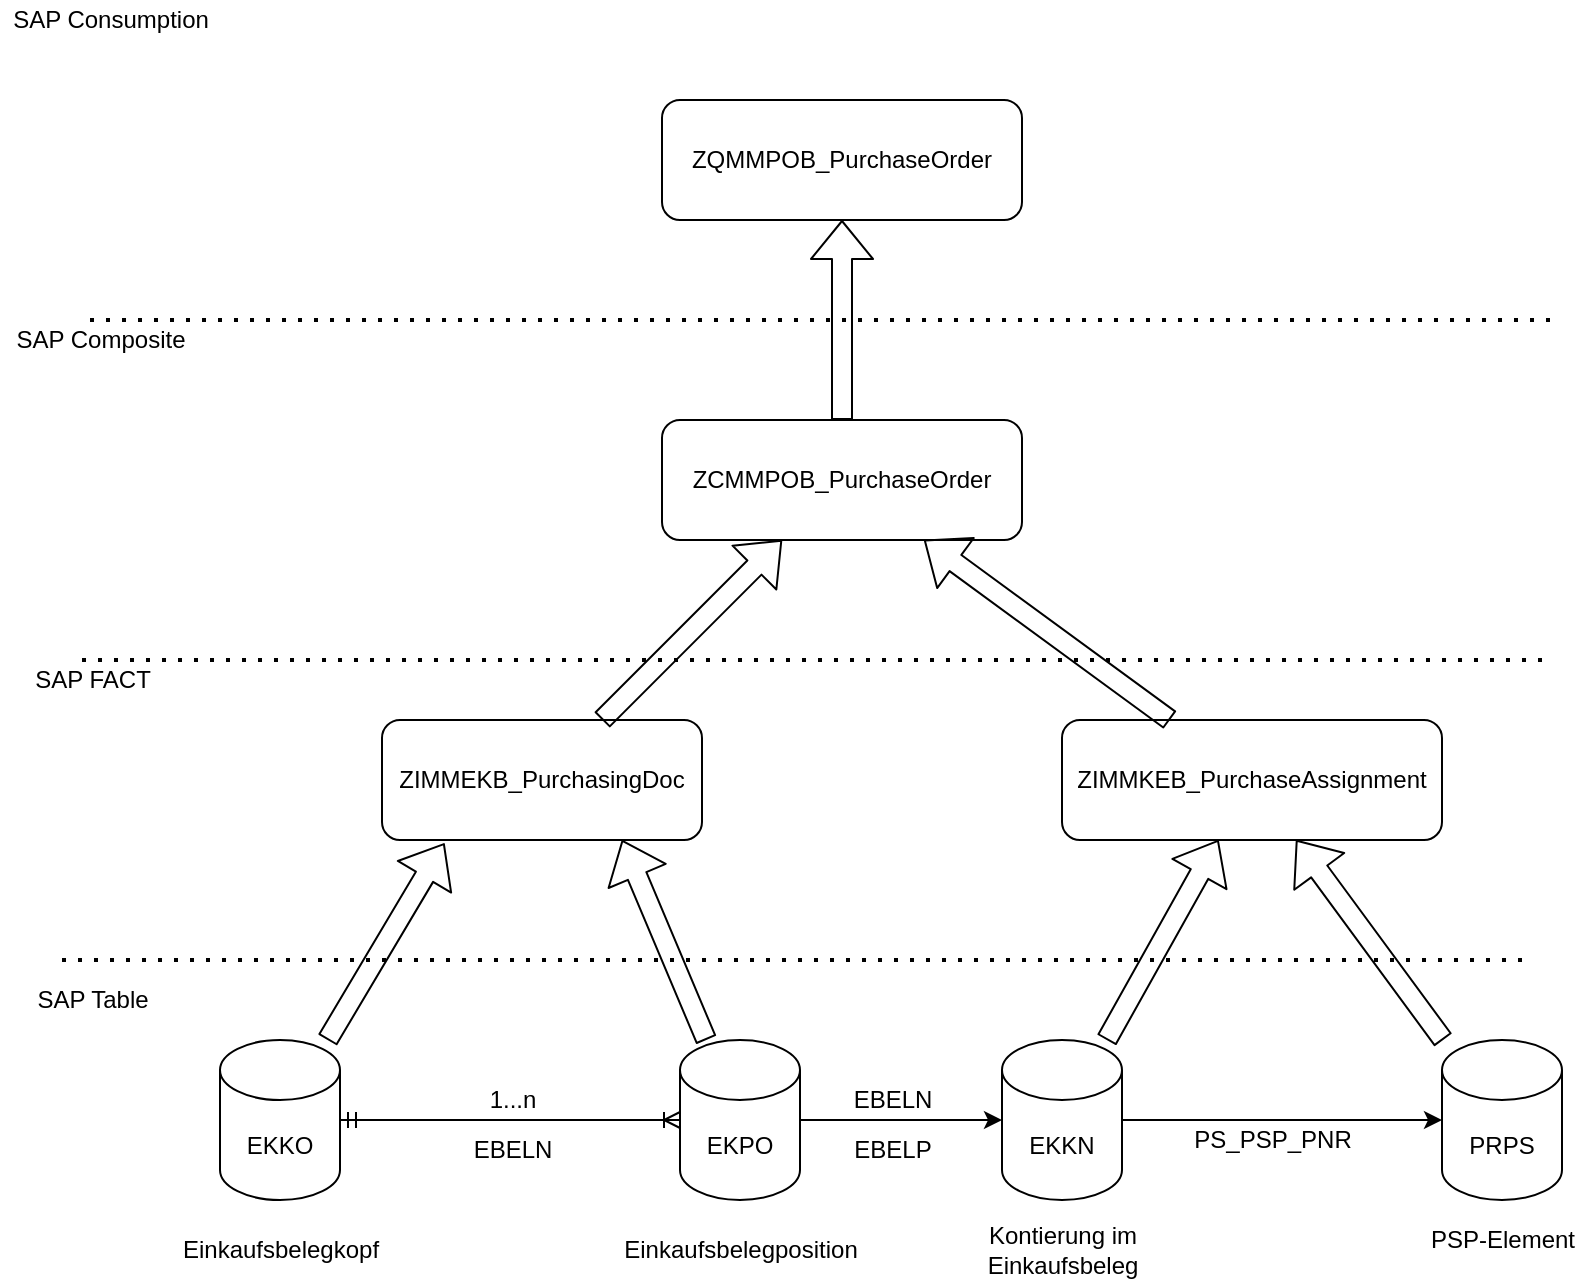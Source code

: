 <mxfile version="14.6.5" type="github">
  <diagram id="Ma-5v9WHLa1jMNKqTdKr" name="Page-1">
    <mxGraphModel dx="1038" dy="539" grid="1" gridSize="10" guides="1" tooltips="1" connect="1" arrows="1" fold="1" page="1" pageScale="1" pageWidth="827" pageHeight="1169" math="0" shadow="0">
      <root>
        <mxCell id="0" />
        <mxCell id="1" parent="0" />
        <mxCell id="5HQ0BBraCvY6fTe0jFlD-1" value="EKKO" style="shape=cylinder3;whiteSpace=wrap;html=1;boundedLbl=1;backgroundOutline=1;size=15;" vertex="1" parent="1">
          <mxGeometry x="129" y="540" width="60" height="80" as="geometry" />
        </mxCell>
        <mxCell id="5HQ0BBraCvY6fTe0jFlD-2" value="EKPO" style="shape=cylinder3;whiteSpace=wrap;html=1;boundedLbl=1;backgroundOutline=1;size=15;" vertex="1" parent="1">
          <mxGeometry x="359" y="540" width="60" height="80" as="geometry" />
        </mxCell>
        <mxCell id="5HQ0BBraCvY6fTe0jFlD-3" value="" style="edgeStyle=entityRelationEdgeStyle;fontSize=12;html=1;endArrow=ERoneToMany;startArrow=ERmandOne;" edge="1" parent="1" source="5HQ0BBraCvY6fTe0jFlD-1" target="5HQ0BBraCvY6fTe0jFlD-2">
          <mxGeometry width="100" height="100" relative="1" as="geometry">
            <mxPoint x="310" y="755" as="sourcePoint" />
            <mxPoint x="410" y="655" as="targetPoint" />
          </mxGeometry>
        </mxCell>
        <mxCell id="5HQ0BBraCvY6fTe0jFlD-4" value="" style="shape=flexArrow;endArrow=classic;html=1;entryX=0.195;entryY=1.027;entryDx=0;entryDy=0;entryPerimeter=0;" edge="1" parent="1" source="5HQ0BBraCvY6fTe0jFlD-1" target="5HQ0BBraCvY6fTe0jFlD-13">
          <mxGeometry width="50" height="50" relative="1" as="geometry">
            <mxPoint x="160" y="610" as="sourcePoint" />
            <mxPoint x="378.333" y="430" as="targetPoint" />
          </mxGeometry>
        </mxCell>
        <mxCell id="5HQ0BBraCvY6fTe0jFlD-5" value="" style="shape=flexArrow;endArrow=classic;html=1;entryX=0.75;entryY=1;entryDx=0;entryDy=0;" edge="1" parent="1" source="5HQ0BBraCvY6fTe0jFlD-2" target="5HQ0BBraCvY6fTe0jFlD-13">
          <mxGeometry width="50" height="50" relative="1" as="geometry">
            <mxPoint x="610" y="480" as="sourcePoint" />
            <mxPoint x="413.333" y="430" as="targetPoint" />
          </mxGeometry>
        </mxCell>
        <mxCell id="5HQ0BBraCvY6fTe0jFlD-6" value="" style="endArrow=none;dashed=1;html=1;dashPattern=1 3;strokeWidth=2;" edge="1" parent="1">
          <mxGeometry width="50" height="50" relative="1" as="geometry">
            <mxPoint x="50" y="500" as="sourcePoint" />
            <mxPoint x="780" y="500" as="targetPoint" />
          </mxGeometry>
        </mxCell>
        <mxCell id="5HQ0BBraCvY6fTe0jFlD-7" value="SAP Table" style="text;html=1;resizable=0;autosize=1;align=center;verticalAlign=middle;points=[];fillColor=none;strokeColor=none;rounded=0;" vertex="1" parent="1">
          <mxGeometry x="30" y="510" width="70" height="20" as="geometry" />
        </mxCell>
        <mxCell id="5HQ0BBraCvY6fTe0jFlD-8" value="SAP FACT" style="text;html=1;resizable=0;autosize=1;align=center;verticalAlign=middle;points=[];fillColor=none;strokeColor=none;rounded=0;" vertex="1" parent="1">
          <mxGeometry x="30" y="350" width="70" height="20" as="geometry" />
        </mxCell>
        <mxCell id="5HQ0BBraCvY6fTe0jFlD-9" value="" style="endArrow=none;dashed=1;html=1;dashPattern=1 3;strokeWidth=2;" edge="1" parent="1">
          <mxGeometry width="50" height="50" relative="1" as="geometry">
            <mxPoint x="60" y="350" as="sourcePoint" />
            <mxPoint x="790" y="350" as="targetPoint" />
          </mxGeometry>
        </mxCell>
        <mxCell id="5HQ0BBraCvY6fTe0jFlD-10" value="EKKN" style="shape=cylinder3;whiteSpace=wrap;html=1;boundedLbl=1;backgroundOutline=1;size=15;" vertex="1" parent="1">
          <mxGeometry x="520" y="540" width="60" height="80" as="geometry" />
        </mxCell>
        <mxCell id="5HQ0BBraCvY6fTe0jFlD-12" value="ZIMMKEB_PurchaseAssignment" style="rounded=1;whiteSpace=wrap;html=1;" vertex="1" parent="1">
          <mxGeometry x="550" y="380" width="190" height="60" as="geometry" />
        </mxCell>
        <mxCell id="5HQ0BBraCvY6fTe0jFlD-13" value="ZIMMEKB_PurchasingDoc" style="rounded=1;whiteSpace=wrap;html=1;" vertex="1" parent="1">
          <mxGeometry x="210" y="380" width="160" height="60" as="geometry" />
        </mxCell>
        <mxCell id="5HQ0BBraCvY6fTe0jFlD-14" value="" style="shape=flexArrow;endArrow=classic;html=1;" edge="1" parent="1" source="5HQ0BBraCvY6fTe0jFlD-10" target="5HQ0BBraCvY6fTe0jFlD-12">
          <mxGeometry width="50" height="50" relative="1" as="geometry">
            <mxPoint x="621" y="500" as="sourcePoint" />
            <mxPoint x="671" y="450" as="targetPoint" />
          </mxGeometry>
        </mxCell>
        <mxCell id="5HQ0BBraCvY6fTe0jFlD-15" value="ZCMMPOB_PurchaseOrder" style="rounded=1;whiteSpace=wrap;html=1;" vertex="1" parent="1">
          <mxGeometry x="350" y="230" width="180" height="60" as="geometry" />
        </mxCell>
        <mxCell id="5HQ0BBraCvY6fTe0jFlD-16" value="" style="shape=flexArrow;endArrow=classic;html=1;" edge="1" parent="1" target="5HQ0BBraCvY6fTe0jFlD-15" source="5HQ0BBraCvY6fTe0jFlD-13">
          <mxGeometry width="50" height="50" relative="1" as="geometry">
            <mxPoint x="381" y="371" as="sourcePoint" />
            <mxPoint x="421" y="300" as="targetPoint" />
          </mxGeometry>
        </mxCell>
        <mxCell id="5HQ0BBraCvY6fTe0jFlD-17" value="" style="shape=flexArrow;endArrow=classic;html=1;" edge="1" parent="1" source="5HQ0BBraCvY6fTe0jFlD-12" target="5HQ0BBraCvY6fTe0jFlD-15">
          <mxGeometry width="50" height="50" relative="1" as="geometry">
            <mxPoint x="571" y="320" as="sourcePoint" />
            <mxPoint x="621" y="270" as="targetPoint" />
          </mxGeometry>
        </mxCell>
        <mxCell id="5HQ0BBraCvY6fTe0jFlD-18" value="SAP Composite" style="text;html=1;resizable=0;autosize=1;align=center;verticalAlign=middle;points=[];fillColor=none;strokeColor=none;rounded=0;" vertex="1" parent="1">
          <mxGeometry x="19" y="180" width="100" height="20" as="geometry" />
        </mxCell>
        <mxCell id="5HQ0BBraCvY6fTe0jFlD-19" value="" style="endArrow=none;dashed=1;html=1;dashPattern=1 3;strokeWidth=2;" edge="1" parent="1">
          <mxGeometry width="50" height="50" relative="1" as="geometry">
            <mxPoint x="64" y="180" as="sourcePoint" />
            <mxPoint x="794" y="180" as="targetPoint" />
          </mxGeometry>
        </mxCell>
        <mxCell id="5HQ0BBraCvY6fTe0jFlD-20" value="ZQMMPOB_PurchaseOrder" style="rounded=1;whiteSpace=wrap;html=1;" vertex="1" parent="1">
          <mxGeometry x="350" y="70" width="180" height="60" as="geometry" />
        </mxCell>
        <mxCell id="5HQ0BBraCvY6fTe0jFlD-21" value="" style="shape=flexArrow;endArrow=classic;html=1;exitX=0.5;exitY=0;exitDx=0;exitDy=0;" edge="1" parent="1" source="5HQ0BBraCvY6fTe0jFlD-15" target="5HQ0BBraCvY6fTe0jFlD-20">
          <mxGeometry width="50" height="50" relative="1" as="geometry">
            <mxPoint x="361" y="190" as="sourcePoint" />
            <mxPoint x="411" y="140" as="targetPoint" />
          </mxGeometry>
        </mxCell>
        <mxCell id="5HQ0BBraCvY6fTe0jFlD-23" value="SAP Consumption" style="text;html=1;resizable=0;autosize=1;align=center;verticalAlign=middle;points=[];fillColor=none;strokeColor=none;rounded=0;" vertex="1" parent="1">
          <mxGeometry x="19" y="20" width="110" height="20" as="geometry" />
        </mxCell>
        <mxCell id="5HQ0BBraCvY6fTe0jFlD-24" value="PRPS" style="shape=cylinder3;whiteSpace=wrap;html=1;boundedLbl=1;backgroundOutline=1;size=15;" vertex="1" parent="1">
          <mxGeometry x="740" y="540" width="60" height="80" as="geometry" />
        </mxCell>
        <mxCell id="5HQ0BBraCvY6fTe0jFlD-25" value="" style="shape=flexArrow;endArrow=classic;html=1;" edge="1" parent="1" source="5HQ0BBraCvY6fTe0jFlD-24" target="5HQ0BBraCvY6fTe0jFlD-12">
          <mxGeometry width="50" height="50" relative="1" as="geometry">
            <mxPoint x="670" y="540" as="sourcePoint" />
            <mxPoint x="720" y="490" as="targetPoint" />
          </mxGeometry>
        </mxCell>
        <mxCell id="5HQ0BBraCvY6fTe0jFlD-26" value="" style="endArrow=classic;html=1;" edge="1" parent="1" source="5HQ0BBraCvY6fTe0jFlD-2" target="5HQ0BBraCvY6fTe0jFlD-10">
          <mxGeometry width="50" height="50" relative="1" as="geometry">
            <mxPoint x="440" y="610" as="sourcePoint" />
            <mxPoint x="490" y="560" as="targetPoint" />
          </mxGeometry>
        </mxCell>
        <mxCell id="5HQ0BBraCvY6fTe0jFlD-27" value="" style="endArrow=classic;html=1;" edge="1" parent="1" source="5HQ0BBraCvY6fTe0jFlD-10" target="5HQ0BBraCvY6fTe0jFlD-24">
          <mxGeometry width="50" height="50" relative="1" as="geometry">
            <mxPoint x="580" y="579.5" as="sourcePoint" />
            <mxPoint x="681" y="579.5" as="targetPoint" />
          </mxGeometry>
        </mxCell>
        <mxCell id="5HQ0BBraCvY6fTe0jFlD-32" value="Kontierung im&lt;br&gt;Einkaufsbeleg" style="text;html=1;align=center;verticalAlign=middle;resizable=0;points=[];autosize=1;strokeColor=none;" vertex="1" parent="1">
          <mxGeometry x="505" y="630" width="90" height="30" as="geometry" />
        </mxCell>
        <mxCell id="5HQ0BBraCvY6fTe0jFlD-33" value="PSP-Element" style="text;html=1;align=center;verticalAlign=middle;resizable=0;points=[];autosize=1;strokeColor=none;" vertex="1" parent="1">
          <mxGeometry x="725" y="630" width="90" height="20" as="geometry" />
        </mxCell>
        <mxCell id="5HQ0BBraCvY6fTe0jFlD-35" value="Einkaufsbelegposition" style="text;html=1;align=center;verticalAlign=middle;resizable=0;points=[];autosize=1;strokeColor=none;" vertex="1" parent="1">
          <mxGeometry x="324" y="635" width="130" height="20" as="geometry" />
        </mxCell>
        <mxCell id="5HQ0BBraCvY6fTe0jFlD-36" value="Einkaufsbelegkopf" style="text;html=1;align=center;verticalAlign=middle;resizable=0;points=[];autosize=1;strokeColor=none;" vertex="1" parent="1">
          <mxGeometry x="104" y="635" width="110" height="20" as="geometry" />
        </mxCell>
        <mxCell id="5HQ0BBraCvY6fTe0jFlD-37" value="EBELN" style="text;html=1;align=center;verticalAlign=middle;resizable=0;points=[];autosize=1;strokeColor=none;" vertex="1" parent="1">
          <mxGeometry x="440" y="560" width="50" height="20" as="geometry" />
        </mxCell>
        <mxCell id="5HQ0BBraCvY6fTe0jFlD-38" value="EBELP" style="text;html=1;align=center;verticalAlign=middle;resizable=0;points=[];autosize=1;strokeColor=none;" vertex="1" parent="1">
          <mxGeometry x="440" y="585" width="50" height="20" as="geometry" />
        </mxCell>
        <mxCell id="5HQ0BBraCvY6fTe0jFlD-39" value="PS_PSP_PNR" style="text;html=1;align=center;verticalAlign=middle;resizable=0;points=[];autosize=1;strokeColor=none;" vertex="1" parent="1">
          <mxGeometry x="610" y="580" width="90" height="20" as="geometry" />
        </mxCell>
        <mxCell id="5HQ0BBraCvY6fTe0jFlD-40" value="EBELN" style="text;html=1;align=center;verticalAlign=middle;resizable=0;points=[];autosize=1;strokeColor=none;" vertex="1" parent="1">
          <mxGeometry x="250" y="585" width="50" height="20" as="geometry" />
        </mxCell>
        <mxCell id="5HQ0BBraCvY6fTe0jFlD-41" value="1...n" style="text;html=1;align=center;verticalAlign=middle;resizable=0;points=[];autosize=1;strokeColor=none;" vertex="1" parent="1">
          <mxGeometry x="255" y="560" width="40" height="20" as="geometry" />
        </mxCell>
      </root>
    </mxGraphModel>
  </diagram>
</mxfile>
